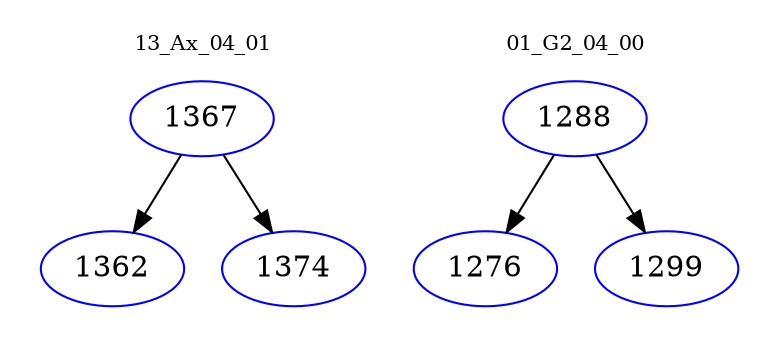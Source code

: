 digraph{
subgraph cluster_0 {
color = white
label = "13_Ax_04_01";
fontsize=10;
T0_1367 [label="1367", color="blue"]
T0_1367 -> T0_1362 [color="black"]
T0_1362 [label="1362", color="blue"]
T0_1367 -> T0_1374 [color="black"]
T0_1374 [label="1374", color="blue"]
}
subgraph cluster_1 {
color = white
label = "01_G2_04_00";
fontsize=10;
T1_1288 [label="1288", color="blue"]
T1_1288 -> T1_1276 [color="black"]
T1_1276 [label="1276", color="blue"]
T1_1288 -> T1_1299 [color="black"]
T1_1299 [label="1299", color="blue"]
}
}
